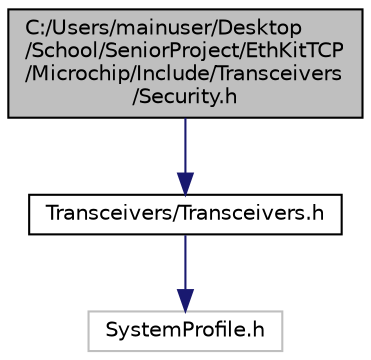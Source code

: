 digraph "C:/Users/mainuser/Desktop/School/SeniorProject/EthKitTCP/Microchip/Include/Transceivers/Security.h"
{
  edge [fontname="Helvetica",fontsize="10",labelfontname="Helvetica",labelfontsize="10"];
  node [fontname="Helvetica",fontsize="10",shape=record];
  Node1 [label="C:/Users/mainuser/Desktop\l/School/SeniorProject/EthKitTCP\l/Microchip/Include/Transceivers\l/Security.h",height=0.2,width=0.4,color="black", fillcolor="grey75", style="filled", fontcolor="black"];
  Node1 -> Node2 [color="midnightblue",fontsize="10",style="solid",fontname="Helvetica"];
  Node2 [label="Transceivers/Transceivers.h",height=0.2,width=0.4,color="black", fillcolor="white", style="filled",URL="$_transceivers_8h.html"];
  Node2 -> Node3 [color="midnightblue",fontsize="10",style="solid",fontname="Helvetica"];
  Node3 [label="SystemProfile.h",height=0.2,width=0.4,color="grey75", fillcolor="white", style="filled"];
}
